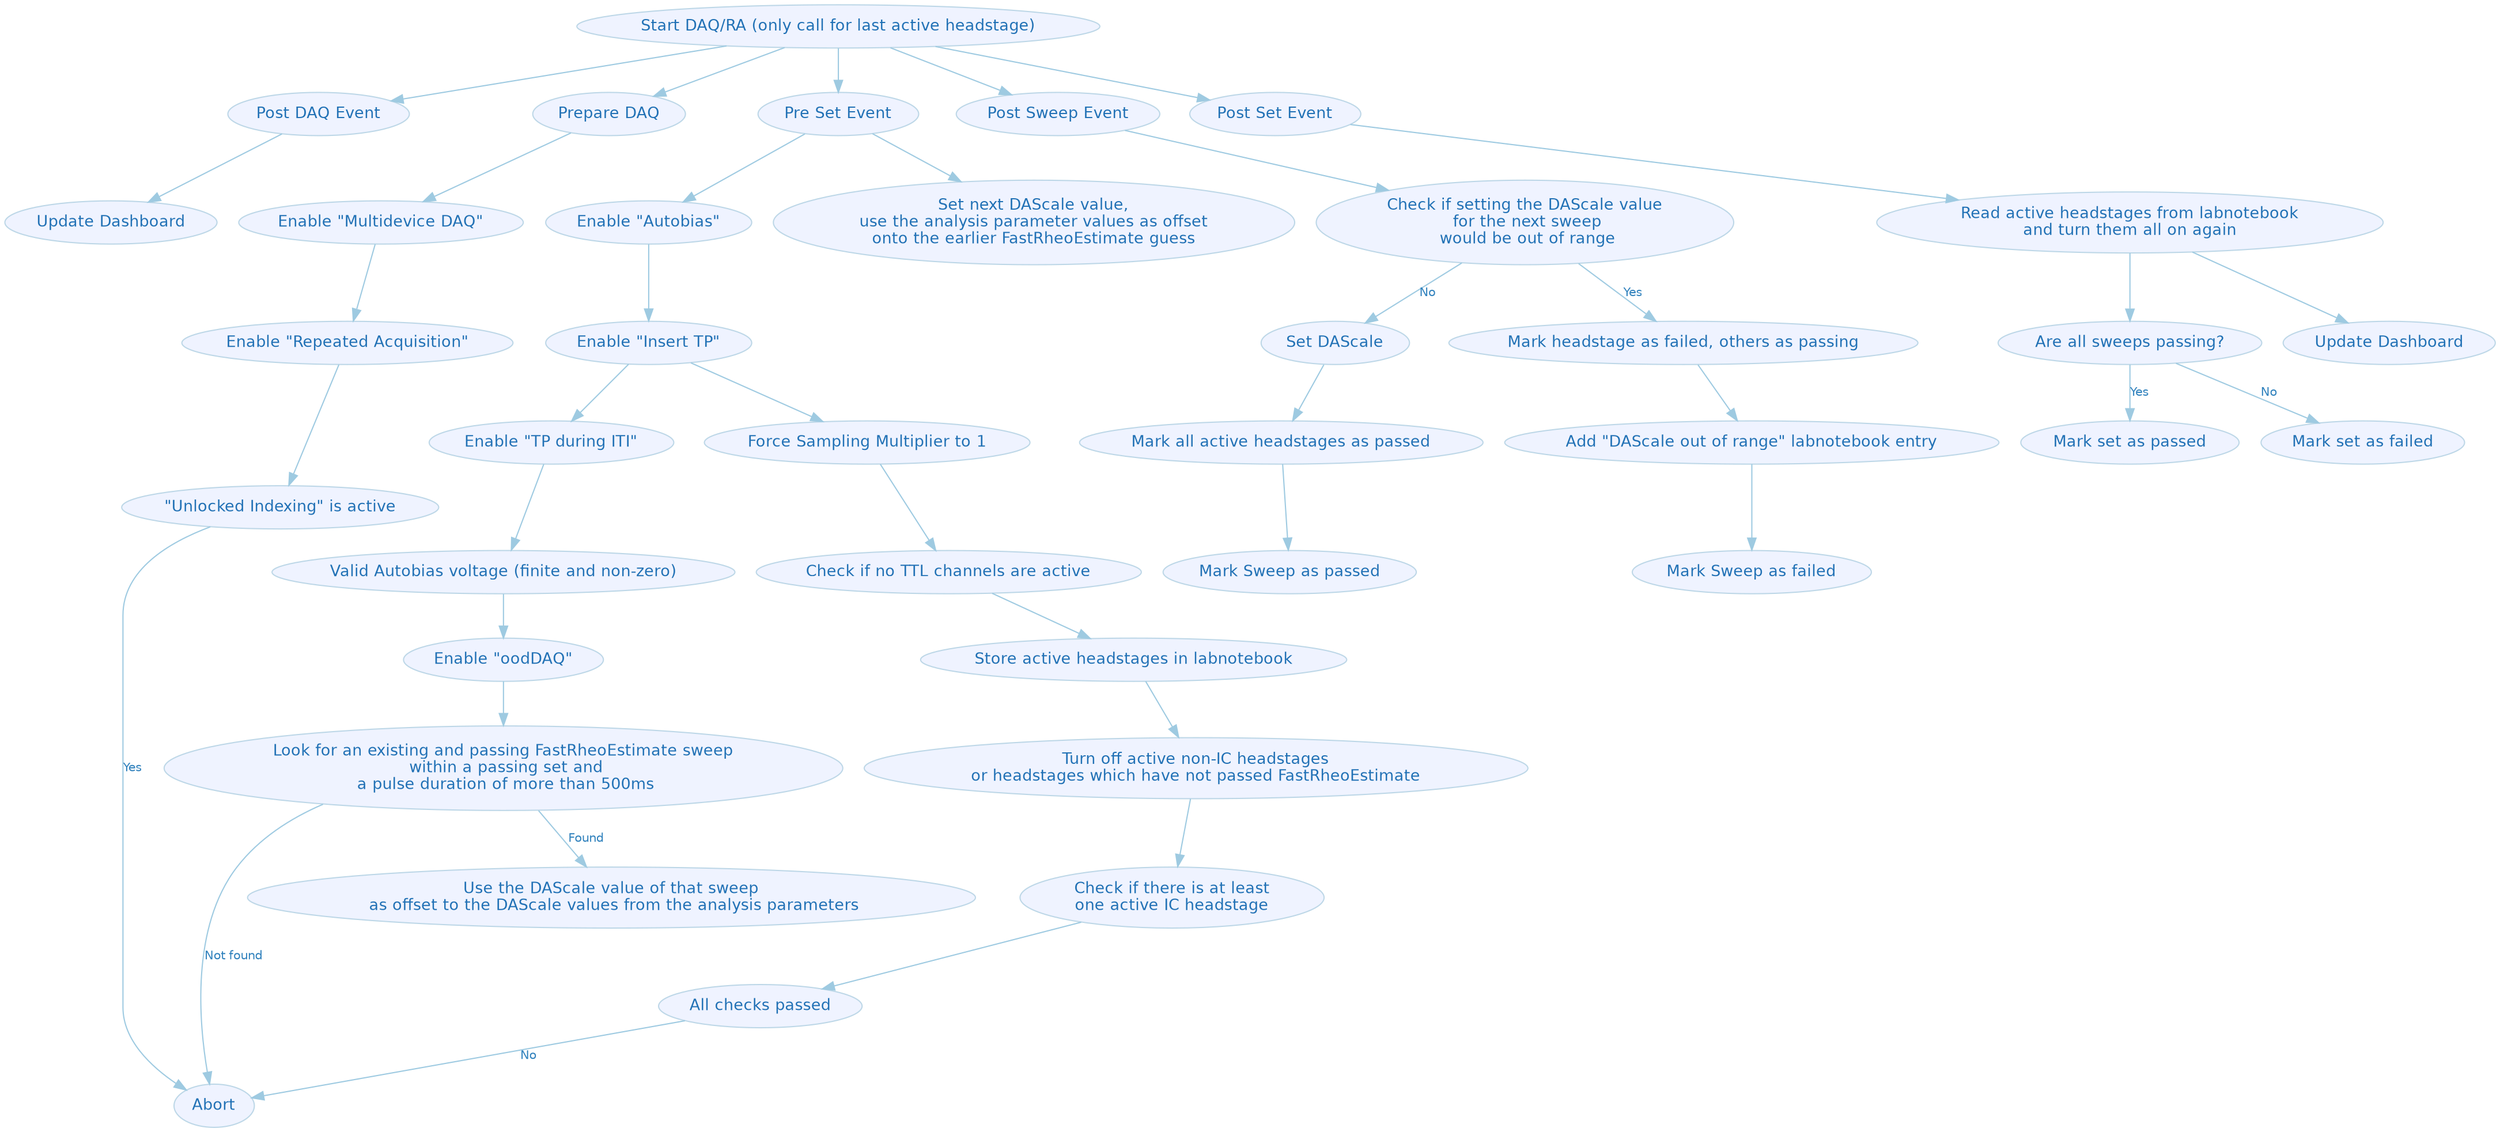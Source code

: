 digraph G {
	graph [center=true,
		color=white,
		compound=true,
		fontcolor=black,
		fontname=Helvetica,
		fontsize=14,
		penwidth=0.1,
		ratio="0,01"
	];
	node [color="#bdd7e7",
		fillcolor="#eff3ff",
		fontcolor="#2171b5",
		fontname=Helvetica,
		fontsize=13,
		label="\N",
		shape=ellipse,
		style=filled
	];
	edge [color="#9ecae1",
		fontcolor="#3182bd",
		fontname=Helvetica,
		fontsize=10,
		style=solid
	];
	"Start DAQ/RA (only call for last active headstage)" -> "Post DAQ Event";
	"Start DAQ/RA (only call for last active headstage)" -> "Prepare DAQ";
	"Start DAQ/RA (only call for last active headstage)" -> "Pre Set Event";
	"Start DAQ/RA (only call for last active headstage)" -> "Post Sweep Event";
	"Start DAQ/RA (only call for last active headstage)" -> "Post Set Event";
	n38	[label="Update Dashboard"];
	"Post DAQ Event" -> n38;
	"Prepare DAQ" -> "Enable \"Multidevice DAQ\"";
	"Pre Set Event" -> "Enable \"Autobias\"";
	"Pre Set Event" -> "Set next DAScale value,\nuse the analysis parameter values as offset\nonto the earlier FastRheoEstimate guess";
	n32	[label="Check if setting the DAScale value\n for the next sweep\n would be out of range"];
	"Post Sweep Event" -> n32;
	"Post Set Event" -> "Read active headstages from labnotebook\nand turn them all on again";
	"Enable \"Multidevice DAQ\"" -> "Enable \"Repeated Acquisition\"";
	"Enable \"Autobias\"" -> "Enable \"Insert TP\"";
	"Mark all active headstages as passed" -> "Mark Sweep as passed";
	"Mark set as passed"	[label="Are all sweeps passing?"];
	"Read active headstages from labnotebook\nand turn them all on again" -> "Mark set as passed";
	"Read active headstages from labnotebook\nand turn them all on again" -> "Update Dashboard";
	n29	[label="\"Unlocked Indexing\" is active"];
	"Enable \"Repeated Acquisition\"" -> n29;
	"Enable \"Insert TP\"" -> "Enable \"TP during ITI\"";
	"Enable \"Insert TP\"" -> "Force Sampling Multiplier to 1";
	n39	[label="Mark set as passed"];
	"Mark set as passed" -> n39	[label=Yes];
	n40	[label="Mark set as failed"];
	"Mark set as passed" -> n40	[label=No];
	n29 -> Abort	[label=Yes];
	"Enable \"TP during ITI\"" -> "Valid Autobias voltage (finite and non-zero)";
	"Force Sampling Multiplier to 1" -> "Check if no TTL channels are active";
	"Enable \"dDAQ\""	[label="Enable \"oodDAQ\""];
	"Valid Autobias voltage (finite and non-zero)" -> "Enable \"dDAQ\"";
	"Check if no TTL channels are active" -> "Store active headstages in labnotebook";
	"Enable \"dDAQ\"" -> "Look for an existing and passing FastRheoEstimate sweep\n within a passing set and\n a pulse duration of more than 500ms";
	"Store active headstages in labnotebook" -> "Turn off active non-IC headstages\nor headstages which have not passed FastRheoEstimate";
	"Look for an existing and passing FastRheoEstimate sweep\n within a passing set and\n a pulse duration of more than 500ms" -> Abort	[label="Not found"];
	"Look for an existing and passing FastRheoEstimate sweep\n within a passing set and\n a pulse duration of more than 500ms" -> "Use the DAScale value of that sweep\n as offset to the DAScale values from the analysis parameters"	[label=Found];
	"Turn off active non-IC headstages\nor headstages which have not passed FastRheoEstimate" -> "Check if there is at least\none active IC headstage";
	"Check if there is at least\none active IC headstage" -> "All checks passed";
	"All checks passed" -> Abort	[label=No];
	n33	[label="Set DAScale"];
	n32 -> n33	[label=No];
	n35	[label="Mark headstage as failed, others as passing"];
	n32 -> n35	[label=Yes];
	n33 -> "Mark all active headstages as passed";
	n36	[label="Add \"DAScale out of range\" labnotebook entry"];
	n35 -> n36;
	n37	[label="Mark Sweep as failed"];
	n36 -> n37;
}

